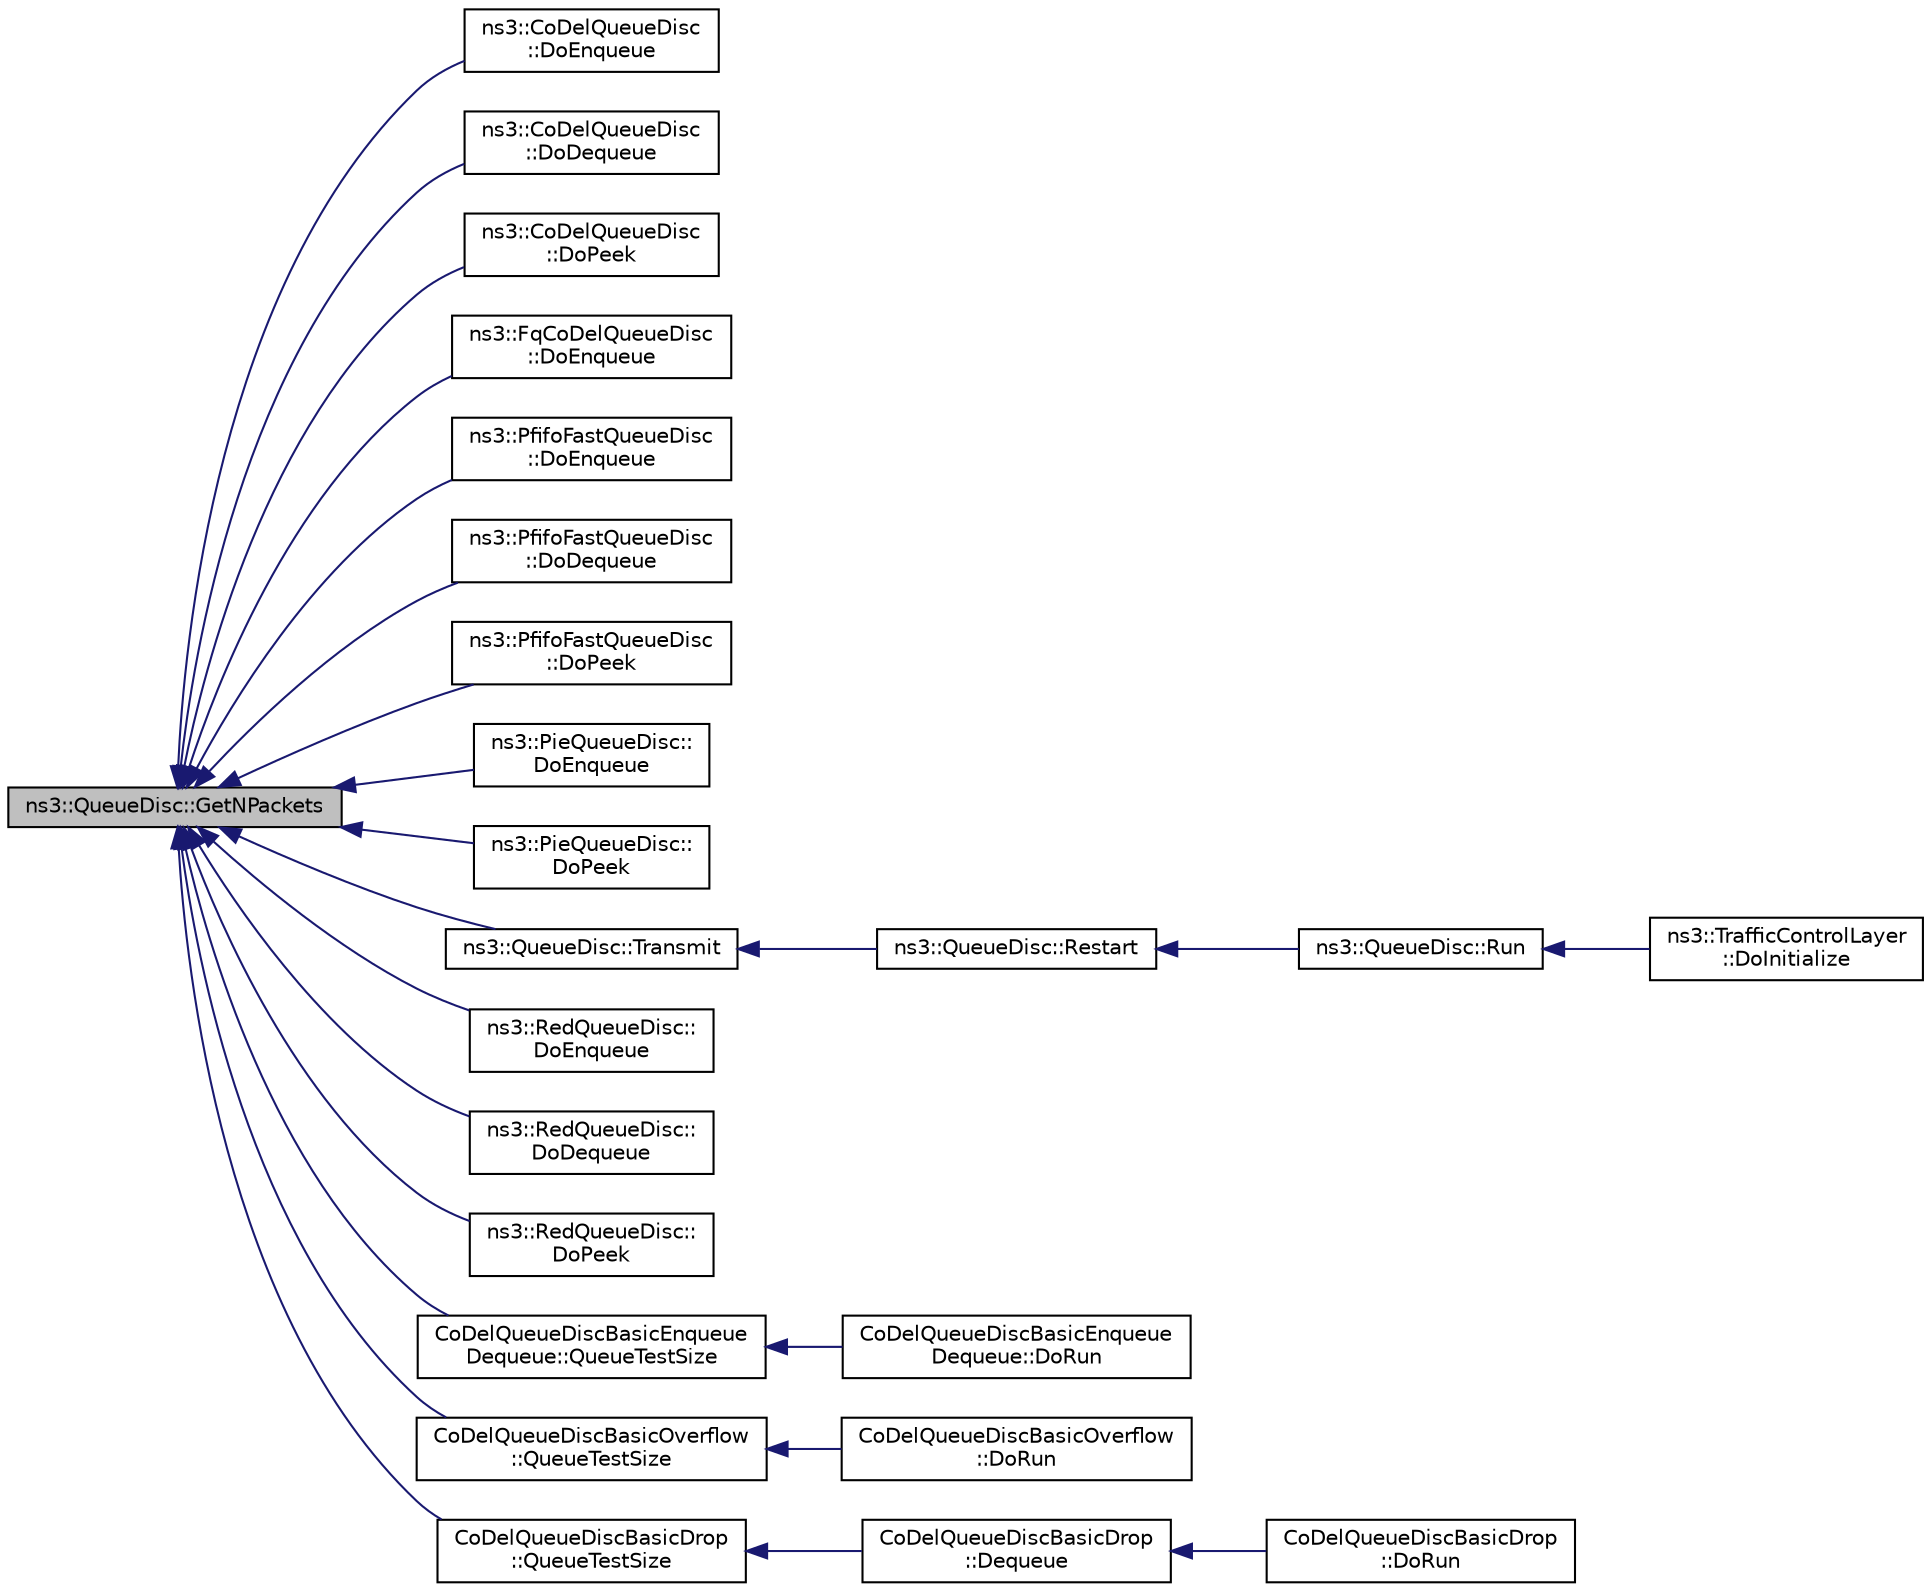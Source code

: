 digraph "ns3::QueueDisc::GetNPackets"
{
  edge [fontname="Helvetica",fontsize="10",labelfontname="Helvetica",labelfontsize="10"];
  node [fontname="Helvetica",fontsize="10",shape=record];
  rankdir="LR";
  Node1 [label="ns3::QueueDisc::GetNPackets",height=0.2,width=0.4,color="black", fillcolor="grey75", style="filled", fontcolor="black"];
  Node1 -> Node2 [dir="back",color="midnightblue",fontsize="10",style="solid"];
  Node2 [label="ns3::CoDelQueueDisc\l::DoEnqueue",height=0.2,width=0.4,color="black", fillcolor="white", style="filled",URL="$de/d17/classns3_1_1CoDelQueueDisc.html#a0c68a40b422edf668a1f225be498ff97",tooltip="Add a packet to the queue. "];
  Node1 -> Node3 [dir="back",color="midnightblue",fontsize="10",style="solid"];
  Node3 [label="ns3::CoDelQueueDisc\l::DoDequeue",height=0.2,width=0.4,color="black", fillcolor="white", style="filled",URL="$de/d17/classns3_1_1CoDelQueueDisc.html#a6128cb8655b87b67f04424c68058e751",tooltip="Remove a packet from queue based on the current state If we are in dropping state, check if we could leave the dropping state or if we should perform next drop If we are not currently in dropping state, check if we need to enter the state and drop the first packet. "];
  Node1 -> Node4 [dir="back",color="midnightblue",fontsize="10",style="solid"];
  Node4 [label="ns3::CoDelQueueDisc\l::DoPeek",height=0.2,width=0.4,color="black", fillcolor="white", style="filled",URL="$de/d17/classns3_1_1CoDelQueueDisc.html#ab3a785ea16fa4ef303519b7bec301a6c"];
  Node1 -> Node5 [dir="back",color="midnightblue",fontsize="10",style="solid"];
  Node5 [label="ns3::FqCoDelQueueDisc\l::DoEnqueue",height=0.2,width=0.4,color="black", fillcolor="white", style="filled",URL="$d3/df2/classns3_1_1FqCoDelQueueDisc.html#a9763ff304b86d8c3d2f951d20e102d0a"];
  Node1 -> Node6 [dir="back",color="midnightblue",fontsize="10",style="solid"];
  Node6 [label="ns3::PfifoFastQueueDisc\l::DoEnqueue",height=0.2,width=0.4,color="black", fillcolor="white", style="filled",URL="$d4/da2/classns3_1_1PfifoFastQueueDisc.html#aac7fa518f6f59bf89a7a5fa5b9579d8b"];
  Node1 -> Node7 [dir="back",color="midnightblue",fontsize="10",style="solid"];
  Node7 [label="ns3::PfifoFastQueueDisc\l::DoDequeue",height=0.2,width=0.4,color="black", fillcolor="white", style="filled",URL="$d4/da2/classns3_1_1PfifoFastQueueDisc.html#aa5fe80fa033b5df94f626d99e99d52f3"];
  Node1 -> Node8 [dir="back",color="midnightblue",fontsize="10",style="solid"];
  Node8 [label="ns3::PfifoFastQueueDisc\l::DoPeek",height=0.2,width=0.4,color="black", fillcolor="white", style="filled",URL="$d4/da2/classns3_1_1PfifoFastQueueDisc.html#ac94bb03da6c61c6b4d2755ca77704470"];
  Node1 -> Node9 [dir="back",color="midnightblue",fontsize="10",style="solid"];
  Node9 [label="ns3::PieQueueDisc::\lDoEnqueue",height=0.2,width=0.4,color="black", fillcolor="white", style="filled",URL="$da/d04/classns3_1_1PieQueueDisc.html#a583c0ac9ca43810a32af239e23e31614"];
  Node1 -> Node10 [dir="back",color="midnightblue",fontsize="10",style="solid"];
  Node10 [label="ns3::PieQueueDisc::\lDoPeek",height=0.2,width=0.4,color="black", fillcolor="white", style="filled",URL="$da/d04/classns3_1_1PieQueueDisc.html#a7603fcf6f104697bef0f1a1d24826071"];
  Node1 -> Node11 [dir="back",color="midnightblue",fontsize="10",style="solid"];
  Node11 [label="ns3::QueueDisc::Transmit",height=0.2,width=0.4,color="black", fillcolor="white", style="filled",URL="$d0/d7b/classns3_1_1QueueDisc.html#a294d52aeecb986d4f2b3bcb4514c013e"];
  Node11 -> Node12 [dir="back",color="midnightblue",fontsize="10",style="solid"];
  Node12 [label="ns3::QueueDisc::Restart",height=0.2,width=0.4,color="black", fillcolor="white", style="filled",URL="$d0/d7b/classns3_1_1QueueDisc.html#a009f73a521cc0ebf309d8d15f8b190ea"];
  Node12 -> Node13 [dir="back",color="midnightblue",fontsize="10",style="solid"];
  Node13 [label="ns3::QueueDisc::Run",height=0.2,width=0.4,color="black", fillcolor="white", style="filled",URL="$d0/d7b/classns3_1_1QueueDisc.html#a424eceba41cb013436f353c622c082ff"];
  Node13 -> Node14 [dir="back",color="midnightblue",fontsize="10",style="solid"];
  Node14 [label="ns3::TrafficControlLayer\l::DoInitialize",height=0.2,width=0.4,color="black", fillcolor="white", style="filled",URL="$d1/d25/classns3_1_1TrafficControlLayer.html#ad9ba2e27ced5aa957e45effcbe71aba9"];
  Node1 -> Node15 [dir="back",color="midnightblue",fontsize="10",style="solid"];
  Node15 [label="ns3::RedQueueDisc::\lDoEnqueue",height=0.2,width=0.4,color="black", fillcolor="white", style="filled",URL="$d5/d02/classns3_1_1RedQueueDisc.html#ae0be138c29bf158336a7a74a90790c2a"];
  Node1 -> Node16 [dir="back",color="midnightblue",fontsize="10",style="solid"];
  Node16 [label="ns3::RedQueueDisc::\lDoDequeue",height=0.2,width=0.4,color="black", fillcolor="white", style="filled",URL="$d5/d02/classns3_1_1RedQueueDisc.html#a166dbfb99b576f2ff6e1d1871b6afb14"];
  Node1 -> Node17 [dir="back",color="midnightblue",fontsize="10",style="solid"];
  Node17 [label="ns3::RedQueueDisc::\lDoPeek",height=0.2,width=0.4,color="black", fillcolor="white", style="filled",URL="$d5/d02/classns3_1_1RedQueueDisc.html#a351367bffb926ff50712cc269d8e3442"];
  Node1 -> Node18 [dir="back",color="midnightblue",fontsize="10",style="solid"];
  Node18 [label="CoDelQueueDiscBasicEnqueue\lDequeue::QueueTestSize",height=0.2,width=0.4,color="black", fillcolor="white", style="filled",URL="$db/df4/classCoDelQueueDiscBasicEnqueueDequeue.html#abd4b321f709f67998f635c2f6567b993"];
  Node18 -> Node19 [dir="back",color="midnightblue",fontsize="10",style="solid"];
  Node19 [label="CoDelQueueDiscBasicEnqueue\lDequeue::DoRun",height=0.2,width=0.4,color="black", fillcolor="white", style="filled",URL="$db/df4/classCoDelQueueDiscBasicEnqueueDequeue.html#a4bfd4d8f3da3c1cca119abd359d5f590",tooltip="Implementation to actually run this TestCase. "];
  Node1 -> Node20 [dir="back",color="midnightblue",fontsize="10",style="solid"];
  Node20 [label="CoDelQueueDiscBasicOverflow\l::QueueTestSize",height=0.2,width=0.4,color="black", fillcolor="white", style="filled",URL="$d5/d7f/classCoDelQueueDiscBasicOverflow.html#aeb7cd13596fa7241fba47a6dff735fc0"];
  Node20 -> Node21 [dir="back",color="midnightblue",fontsize="10",style="solid"];
  Node21 [label="CoDelQueueDiscBasicOverflow\l::DoRun",height=0.2,width=0.4,color="black", fillcolor="white", style="filled",URL="$d5/d7f/classCoDelQueueDiscBasicOverflow.html#a902879310f02ffebbdf420e3de3daaad",tooltip="Implementation to actually run this TestCase. "];
  Node1 -> Node22 [dir="back",color="midnightblue",fontsize="10",style="solid"];
  Node22 [label="CoDelQueueDiscBasicDrop\l::QueueTestSize",height=0.2,width=0.4,color="black", fillcolor="white", style="filled",URL="$de/d26/classCoDelQueueDiscBasicDrop.html#a61137d83489ec151993b89863f9928c4"];
  Node22 -> Node23 [dir="back",color="midnightblue",fontsize="10",style="solid"];
  Node23 [label="CoDelQueueDiscBasicDrop\l::Dequeue",height=0.2,width=0.4,color="black", fillcolor="white", style="filled",URL="$de/d26/classCoDelQueueDiscBasicDrop.html#ab858662db8af1c6f181bd0d01d44ce48"];
  Node23 -> Node24 [dir="back",color="midnightblue",fontsize="10",style="solid"];
  Node24 [label="CoDelQueueDiscBasicDrop\l::DoRun",height=0.2,width=0.4,color="black", fillcolor="white", style="filled",URL="$de/d26/classCoDelQueueDiscBasicDrop.html#ac7338aa80772388f2e8cadb8d975ac13",tooltip="Implementation to actually run this TestCase. "];
}
